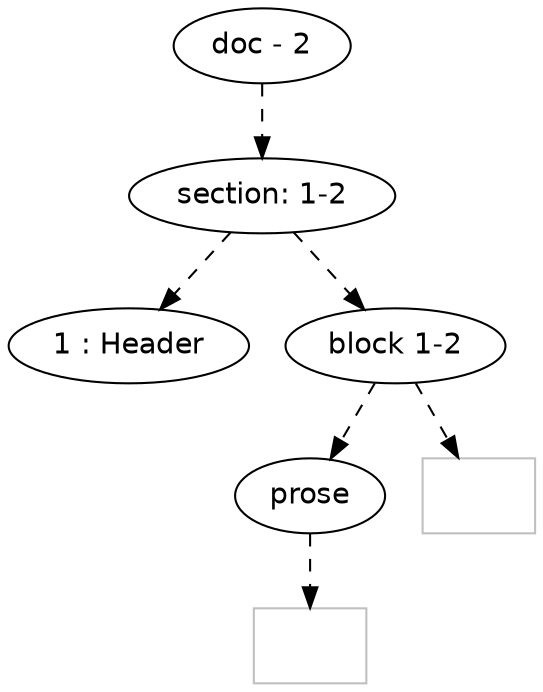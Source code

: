 digraph hierarchy {

node [fontname=Helvetica]
edge [style=dashed]

doc_0 [label="doc - 2"]


doc_0 -> { section_1}
{rank=same; section_1}

section_1 [label="section: 1-2"]


section_1 -> { header_2 block_3}
{rank=same; header_2 block_3}

header_2 [label="1 : Header"]

block_3 [label="block 1-2"]


block_3 -> { prose_4}
{rank=same; prose_4}

prose_4 [label="prose"]


prose_4 -> leaf_5
leaf_5  [color=Gray,shape=rectangle,fontname=Inconsolata,label=""]
block_3 -> leaf_6
leaf_6  [color=Gray,shape=rectangle,fontname=Inconsolata,label=""]

}
